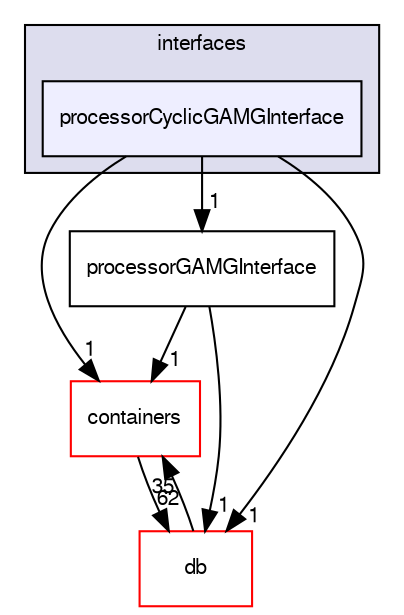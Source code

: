 digraph "src/OpenFOAM/matrices/lduMatrix/solvers/GAMG/interfaces/processorCyclicGAMGInterface" {
  bgcolor=transparent;
  compound=true
  node [ fontsize="10", fontname="FreeSans"];
  edge [ labelfontsize="10", labelfontname="FreeSans"];
  subgraph clusterdir_354e0e3f4a321ccc8878de612aa38840 {
    graph [ bgcolor="#ddddee", pencolor="black", label="interfaces" fontname="FreeSans", fontsize="10", URL="dir_354e0e3f4a321ccc8878de612aa38840.html"]
  dir_494056105461a6d6c02333018503a8bc [shape=box, label="processorCyclicGAMGInterface", style="filled", fillcolor="#eeeeff", pencolor="black", URL="dir_494056105461a6d6c02333018503a8bc.html"];
  }
  dir_19d0872053bde092be81d7fe3f56cbf7 [shape=box label="containers" color="red" URL="dir_19d0872053bde092be81d7fe3f56cbf7.html"];
  dir_27ac375961e704bf57585b65f2845afc [shape=box label="processorGAMGInterface" URL="dir_27ac375961e704bf57585b65f2845afc.html"];
  dir_63c634f7a7cfd679ac26c67fb30fc32f [shape=box label="db" color="red" URL="dir_63c634f7a7cfd679ac26c67fb30fc32f.html"];
  dir_19d0872053bde092be81d7fe3f56cbf7->dir_63c634f7a7cfd679ac26c67fb30fc32f [headlabel="62", labeldistance=1.5 headhref="dir_001711_001761.html"];
  dir_27ac375961e704bf57585b65f2845afc->dir_19d0872053bde092be81d7fe3f56cbf7 [headlabel="1", labeldistance=1.5 headhref="dir_002007_001711.html"];
  dir_27ac375961e704bf57585b65f2845afc->dir_63c634f7a7cfd679ac26c67fb30fc32f [headlabel="1", labeldistance=1.5 headhref="dir_002007_001761.html"];
  dir_63c634f7a7cfd679ac26c67fb30fc32f->dir_19d0872053bde092be81d7fe3f56cbf7 [headlabel="35", labeldistance=1.5 headhref="dir_001761_001711.html"];
  dir_494056105461a6d6c02333018503a8bc->dir_19d0872053bde092be81d7fe3f56cbf7 [headlabel="1", labeldistance=1.5 headhref="dir_002006_001711.html"];
  dir_494056105461a6d6c02333018503a8bc->dir_27ac375961e704bf57585b65f2845afc [headlabel="1", labeldistance=1.5 headhref="dir_002006_002007.html"];
  dir_494056105461a6d6c02333018503a8bc->dir_63c634f7a7cfd679ac26c67fb30fc32f [headlabel="1", labeldistance=1.5 headhref="dir_002006_001761.html"];
}
